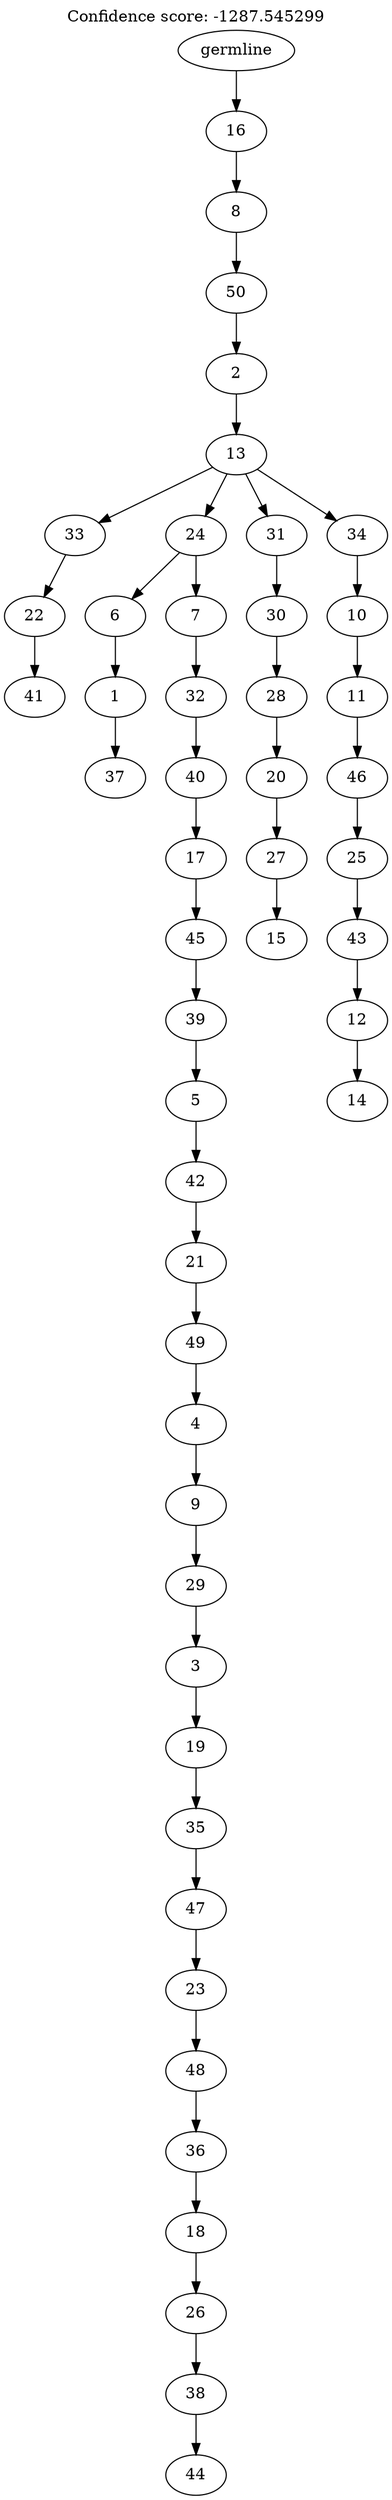 digraph g {
	"49" -> "50";
	"50" [label="41"];
	"48" -> "49";
	"49" [label="22"];
	"46" -> "47";
	"47" [label="37"];
	"45" -> "46";
	"46" [label="1"];
	"43" -> "44";
	"44" [label="44"];
	"42" -> "43";
	"43" [label="38"];
	"41" -> "42";
	"42" [label="26"];
	"40" -> "41";
	"41" [label="18"];
	"39" -> "40";
	"40" [label="36"];
	"38" -> "39";
	"39" [label="48"];
	"37" -> "38";
	"38" [label="23"];
	"36" -> "37";
	"37" [label="47"];
	"35" -> "36";
	"36" [label="35"];
	"34" -> "35";
	"35" [label="19"];
	"33" -> "34";
	"34" [label="3"];
	"32" -> "33";
	"33" [label="29"];
	"31" -> "32";
	"32" [label="9"];
	"30" -> "31";
	"31" [label="4"];
	"29" -> "30";
	"30" [label="49"];
	"28" -> "29";
	"29" [label="21"];
	"27" -> "28";
	"28" [label="42"];
	"26" -> "27";
	"27" [label="5"];
	"25" -> "26";
	"26" [label="39"];
	"24" -> "25";
	"25" [label="45"];
	"23" -> "24";
	"24" [label="17"];
	"22" -> "23";
	"23" [label="40"];
	"21" -> "22";
	"22" [label="32"];
	"20" -> "21";
	"21" [label="7"];
	"20" -> "45";
	"45" [label="6"];
	"18" -> "19";
	"19" [label="15"];
	"17" -> "18";
	"18" [label="27"];
	"16" -> "17";
	"17" [label="20"];
	"15" -> "16";
	"16" [label="28"];
	"14" -> "15";
	"15" [label="30"];
	"12" -> "13";
	"13" [label="14"];
	"11" -> "12";
	"12" [label="12"];
	"10" -> "11";
	"11" [label="43"];
	"9" -> "10";
	"10" [label="25"];
	"8" -> "9";
	"9" [label="46"];
	"7" -> "8";
	"8" [label="11"];
	"6" -> "7";
	"7" [label="10"];
	"5" -> "6";
	"6" [label="34"];
	"5" -> "14";
	"14" [label="31"];
	"5" -> "20";
	"20" [label="24"];
	"5" -> "48";
	"48" [label="33"];
	"4" -> "5";
	"5" [label="13"];
	"3" -> "4";
	"4" [label="2"];
	"2" -> "3";
	"3" [label="50"];
	"1" -> "2";
	"2" [label="8"];
	"0" -> "1";
	"1" [label="16"];
	"0" [label="germline"];
	labelloc="t";
	label="Confidence score: -1287.545299";
}
